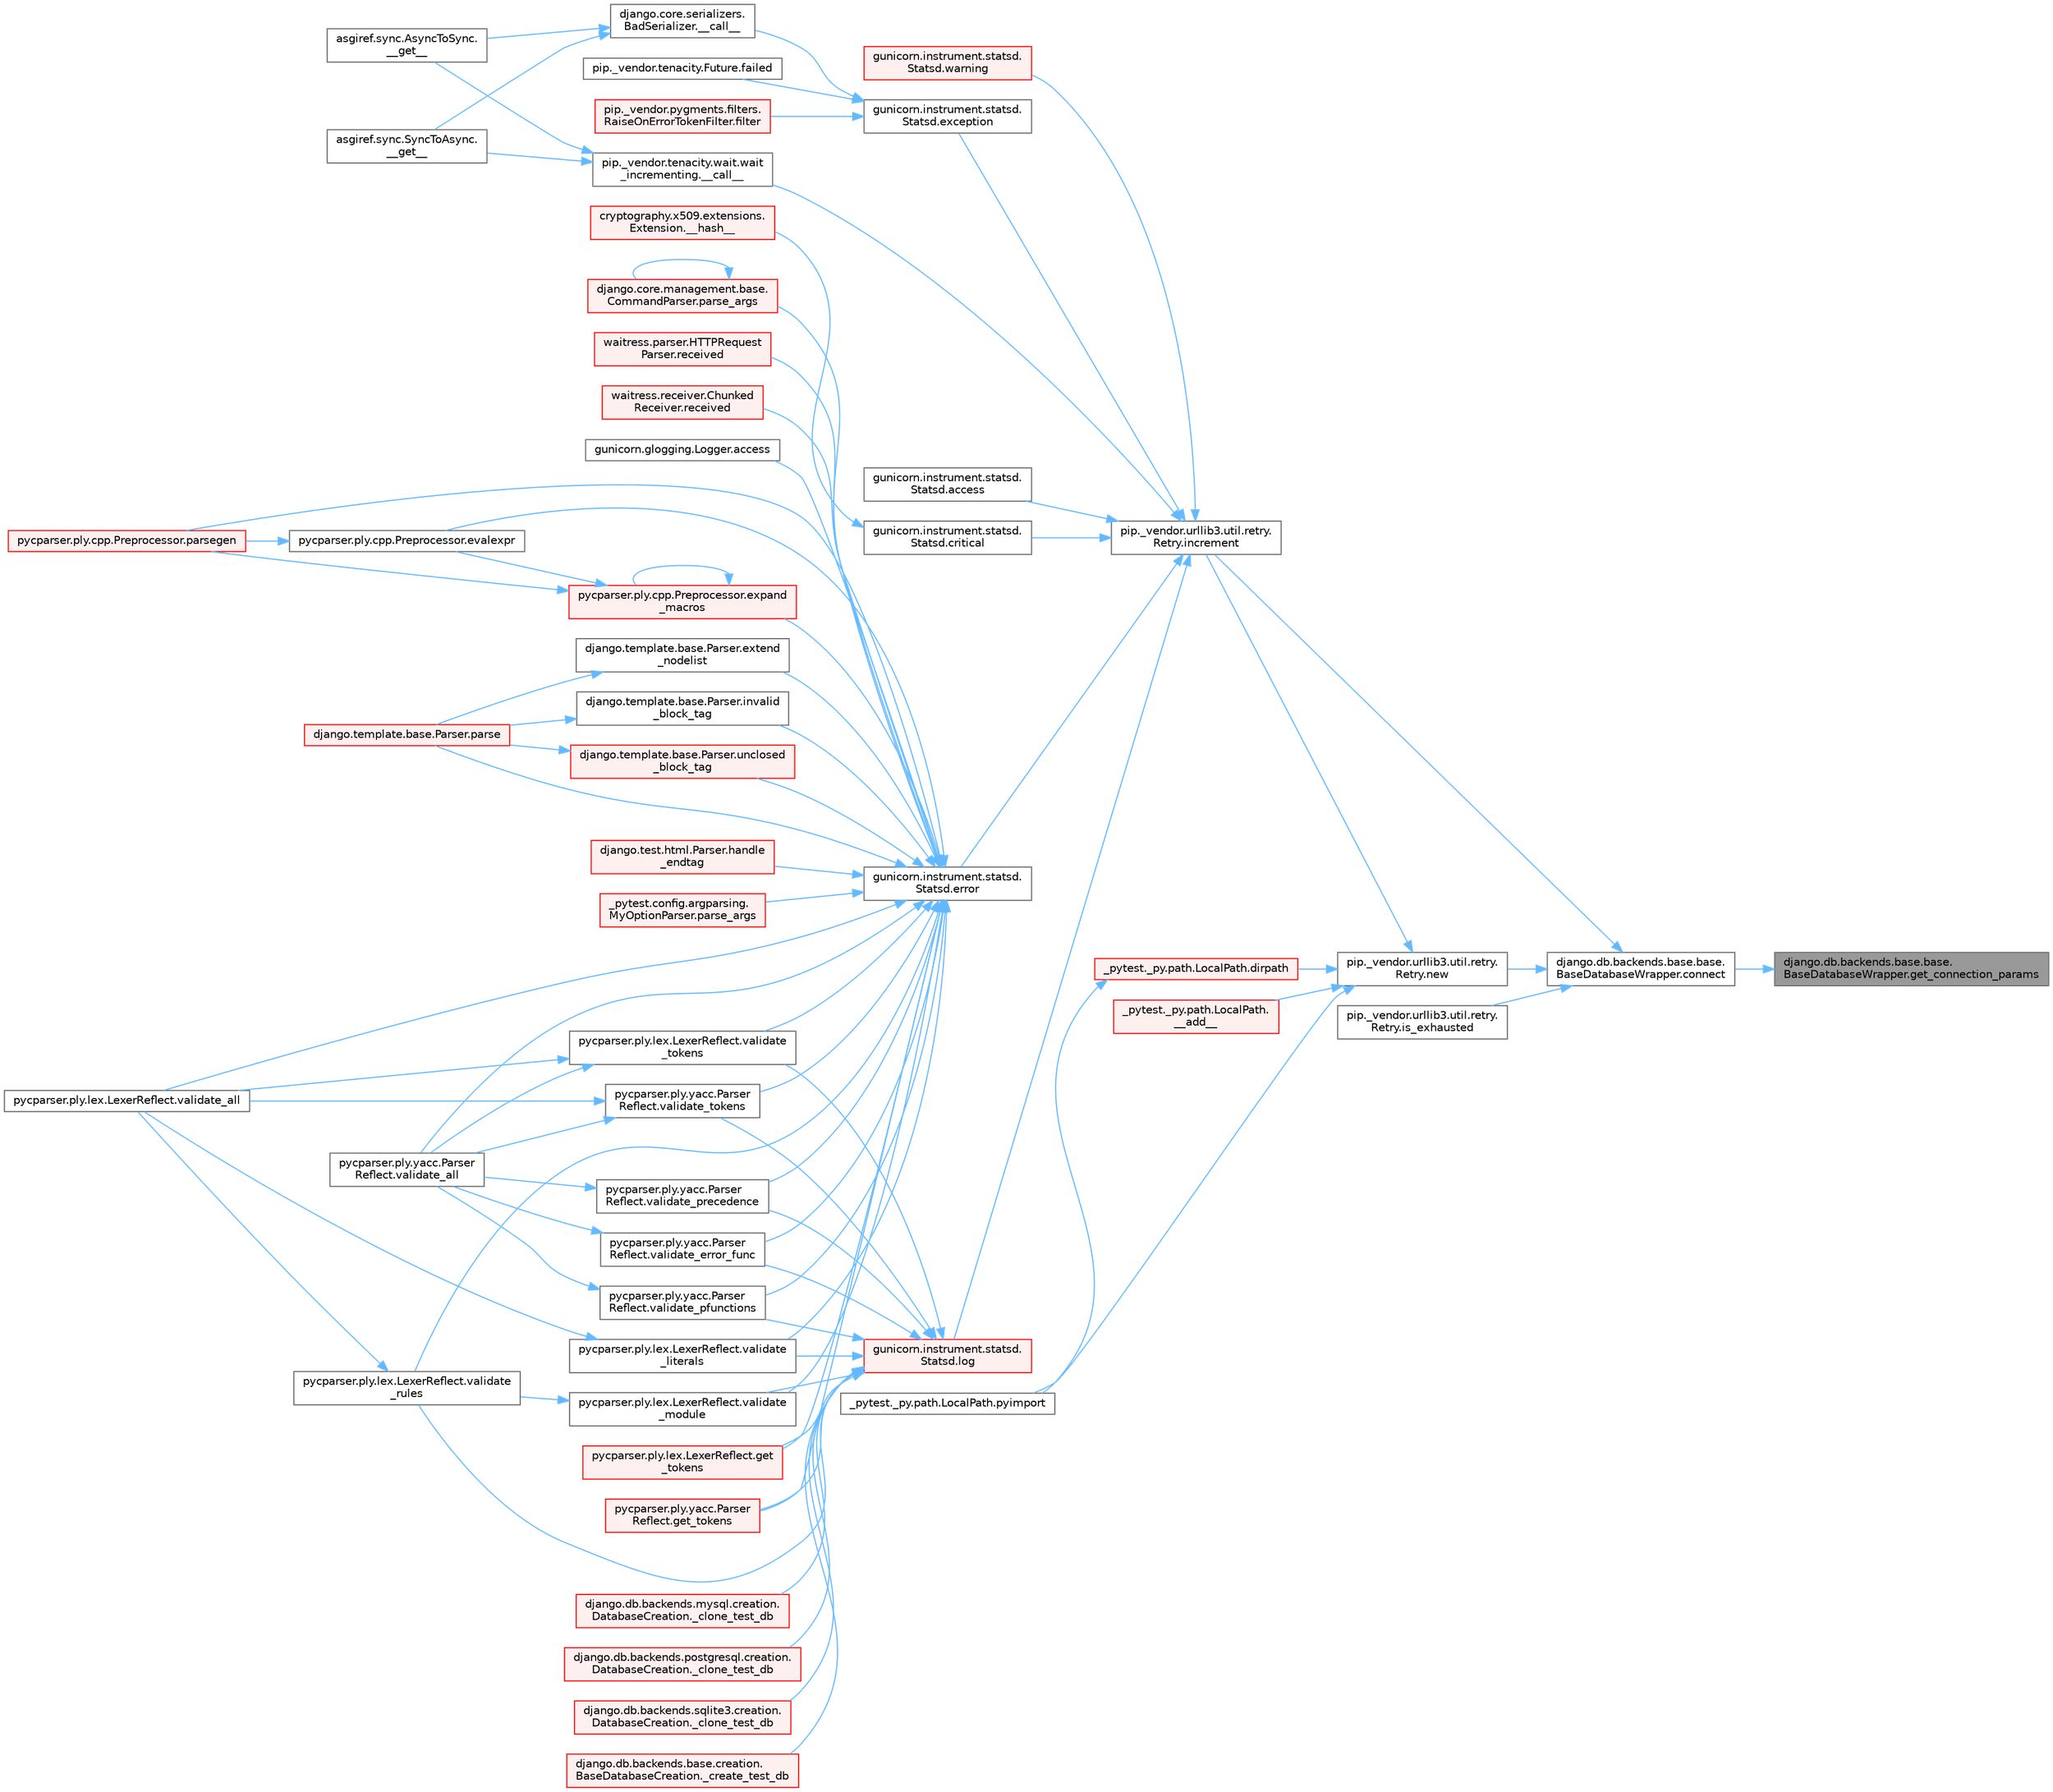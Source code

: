 digraph "django.db.backends.base.base.BaseDatabaseWrapper.get_connection_params"
{
 // LATEX_PDF_SIZE
  bgcolor="transparent";
  edge [fontname=Helvetica,fontsize=10,labelfontname=Helvetica,labelfontsize=10];
  node [fontname=Helvetica,fontsize=10,shape=box,height=0.2,width=0.4];
  rankdir="RL";
  Node1 [id="Node000001",label="django.db.backends.base.base.\lBaseDatabaseWrapper.get_connection_params",height=0.2,width=0.4,color="gray40", fillcolor="grey60", style="filled", fontcolor="black",tooltip=" "];
  Node1 -> Node2 [id="edge1_Node000001_Node000002",dir="back",color="steelblue1",style="solid",tooltip=" "];
  Node2 [id="Node000002",label="django.db.backends.base.base.\lBaseDatabaseWrapper.connect",height=0.2,width=0.4,color="grey40", fillcolor="white", style="filled",URL="$classdjango_1_1db_1_1backends_1_1base_1_1base_1_1_base_database_wrapper.html#a7b64171260c3bf790ed1f563fe48ec35",tooltip=" "];
  Node2 -> Node3 [id="edge2_Node000002_Node000003",dir="back",color="steelblue1",style="solid",tooltip=" "];
  Node3 [id="Node000003",label="pip._vendor.urllib3.util.retry.\lRetry.increment",height=0.2,width=0.4,color="grey40", fillcolor="white", style="filled",URL="$classpip_1_1__vendor_1_1urllib3_1_1util_1_1retry_1_1_retry.html#a88dd993ccb2ef4b2bfa9ad0571374b12",tooltip=" "];
  Node3 -> Node4 [id="edge3_Node000003_Node000004",dir="back",color="steelblue1",style="solid",tooltip=" "];
  Node4 [id="Node000004",label="pip._vendor.tenacity.wait.wait\l_incrementing.__call__",height=0.2,width=0.4,color="grey40", fillcolor="white", style="filled",URL="$classpip_1_1__vendor_1_1tenacity_1_1wait_1_1wait__incrementing.html#af47b0264325b86a85aa5cfd3b59a28cf",tooltip=" "];
  Node4 -> Node5 [id="edge4_Node000004_Node000005",dir="back",color="steelblue1",style="solid",tooltip=" "];
  Node5 [id="Node000005",label="asgiref.sync.AsyncToSync.\l__get__",height=0.2,width=0.4,color="grey40", fillcolor="white", style="filled",URL="$classasgiref_1_1sync_1_1_async_to_sync.html#a23e9ef7a73da98dad9e3f4e65846969b",tooltip=" "];
  Node4 -> Node6 [id="edge5_Node000004_Node000006",dir="back",color="steelblue1",style="solid",tooltip=" "];
  Node6 [id="Node000006",label="asgiref.sync.SyncToAsync.\l__get__",height=0.2,width=0.4,color="grey40", fillcolor="white", style="filled",URL="$classasgiref_1_1sync_1_1_sync_to_async.html#aebdfbe3f01079a529fd2f39810597381",tooltip=" "];
  Node3 -> Node7 [id="edge6_Node000003_Node000007",dir="back",color="steelblue1",style="solid",tooltip=" "];
  Node7 [id="Node000007",label="gunicorn.instrument.statsd.\lStatsd.access",height=0.2,width=0.4,color="grey40", fillcolor="white", style="filled",URL="$classgunicorn_1_1instrument_1_1statsd_1_1_statsd.html#a54238bd99ae3e429bb3efdae3a79e8e6",tooltip=" "];
  Node3 -> Node8 [id="edge7_Node000003_Node000008",dir="back",color="steelblue1",style="solid",tooltip=" "];
  Node8 [id="Node000008",label="gunicorn.instrument.statsd.\lStatsd.critical",height=0.2,width=0.4,color="grey40", fillcolor="white", style="filled",URL="$classgunicorn_1_1instrument_1_1statsd_1_1_statsd.html#a6a14e36bb7c86f86aa200f1ba8234786",tooltip=" "];
  Node8 -> Node9 [id="edge8_Node000008_Node000009",dir="back",color="steelblue1",style="solid",tooltip=" "];
  Node9 [id="Node000009",label="cryptography.x509.extensions.\lExtension.__hash__",height=0.2,width=0.4,color="red", fillcolor="#FFF0F0", style="filled",URL="$classcryptography_1_1x509_1_1extensions_1_1_extension.html#a7744510faba9373c947790041c25021e",tooltip=" "];
  Node3 -> Node20 [id="edge9_Node000003_Node000020",dir="back",color="steelblue1",style="solid",tooltip=" "];
  Node20 [id="Node000020",label="gunicorn.instrument.statsd.\lStatsd.error",height=0.2,width=0.4,color="grey40", fillcolor="white", style="filled",URL="$classgunicorn_1_1instrument_1_1statsd_1_1_statsd.html#a00ca379c910e5842719e48e617504c12",tooltip=" "];
  Node20 -> Node21 [id="edge10_Node000020_Node000021",dir="back",color="steelblue1",style="solid",tooltip=" "];
  Node21 [id="Node000021",label="gunicorn.glogging.Logger.access",height=0.2,width=0.4,color="grey40", fillcolor="white", style="filled",URL="$classgunicorn_1_1glogging_1_1_logger.html#a3b9fcb2cb9d7803a849f41d52df08b4b",tooltip=" "];
  Node20 -> Node22 [id="edge11_Node000020_Node000022",dir="back",color="steelblue1",style="solid",tooltip=" "];
  Node22 [id="Node000022",label="pycparser.ply.cpp.Preprocessor.evalexpr",height=0.2,width=0.4,color="grey40", fillcolor="white", style="filled",URL="$classpycparser_1_1ply_1_1cpp_1_1_preprocessor.html#a3c16ad6c28242d1214d20158b02ecabd",tooltip=" "];
  Node22 -> Node23 [id="edge12_Node000022_Node000023",dir="back",color="steelblue1",style="solid",tooltip=" "];
  Node23 [id="Node000023",label="pycparser.ply.cpp.Preprocessor.parsegen",height=0.2,width=0.4,color="red", fillcolor="#FFF0F0", style="filled",URL="$classpycparser_1_1ply_1_1cpp_1_1_preprocessor.html#aad71ed64ebab07f9eafb0b36f9108723",tooltip=" "];
  Node20 -> Node1602 [id="edge13_Node000020_Node001602",dir="back",color="steelblue1",style="solid",tooltip=" "];
  Node1602 [id="Node001602",label="pycparser.ply.cpp.Preprocessor.expand\l_macros",height=0.2,width=0.4,color="red", fillcolor="#FFF0F0", style="filled",URL="$classpycparser_1_1ply_1_1cpp_1_1_preprocessor.html#a4ac7e926ac9f68ef96f58e704a570d42",tooltip=" "];
  Node1602 -> Node22 [id="edge14_Node001602_Node000022",dir="back",color="steelblue1",style="solid",tooltip=" "];
  Node1602 -> Node1602 [id="edge15_Node001602_Node001602",dir="back",color="steelblue1",style="solid",tooltip=" "];
  Node1602 -> Node23 [id="edge16_Node001602_Node000023",dir="back",color="steelblue1",style="solid",tooltip=" "];
  Node20 -> Node1604 [id="edge17_Node000020_Node001604",dir="back",color="steelblue1",style="solid",tooltip=" "];
  Node1604 [id="Node001604",label="django.template.base.Parser.extend\l_nodelist",height=0.2,width=0.4,color="grey40", fillcolor="white", style="filled",URL="$classdjango_1_1template_1_1base_1_1_parser.html#a18cc3b61dee227ebe679d5a97e219f55",tooltip=" "];
  Node1604 -> Node1605 [id="edge18_Node001604_Node001605",dir="back",color="steelblue1",style="solid",tooltip=" "];
  Node1605 [id="Node001605",label="django.template.base.Parser.parse",height=0.2,width=0.4,color="red", fillcolor="#FFF0F0", style="filled",URL="$classdjango_1_1template_1_1base_1_1_parser.html#adf49a6d849c5bc731f4dcd79bbd13e52",tooltip=" "];
  Node20 -> Node1612 [id="edge19_Node000020_Node001612",dir="back",color="steelblue1",style="solid",tooltip=" "];
  Node1612 [id="Node001612",label="pycparser.ply.lex.LexerReflect.get\l_tokens",height=0.2,width=0.4,color="red", fillcolor="#FFF0F0", style="filled",URL="$classpycparser_1_1ply_1_1lex_1_1_lexer_reflect.html#a10983bce282c9b55abb82ce3807c6286",tooltip=" "];
  Node20 -> Node1614 [id="edge20_Node000020_Node001614",dir="back",color="steelblue1",style="solid",tooltip=" "];
  Node1614 [id="Node001614",label="pycparser.ply.yacc.Parser\lReflect.get_tokens",height=0.2,width=0.4,color="red", fillcolor="#FFF0F0", style="filled",URL="$classpycparser_1_1ply_1_1yacc_1_1_parser_reflect.html#a32a8391d1552f74d1fd812eec68dc908",tooltip=" "];
  Node20 -> Node1615 [id="edge21_Node000020_Node001615",dir="back",color="steelblue1",style="solid",tooltip=" "];
  Node1615 [id="Node001615",label="django.test.html.Parser.handle\l_endtag",height=0.2,width=0.4,color="red", fillcolor="#FFF0F0", style="filled",URL="$classdjango_1_1test_1_1html_1_1_parser.html#a884b3359f3c54327e1eb7315d24e003d",tooltip=" "];
  Node20 -> Node1617 [id="edge22_Node000020_Node001617",dir="back",color="steelblue1",style="solid",tooltip=" "];
  Node1617 [id="Node001617",label="django.template.base.Parser.invalid\l_block_tag",height=0.2,width=0.4,color="grey40", fillcolor="white", style="filled",URL="$classdjango_1_1template_1_1base_1_1_parser.html#ad5b5b4e7969f94be4891ad344fb51af5",tooltip=" "];
  Node1617 -> Node1605 [id="edge23_Node001617_Node001605",dir="back",color="steelblue1",style="solid",tooltip=" "];
  Node20 -> Node1605 [id="edge24_Node000020_Node001605",dir="back",color="steelblue1",style="solid",tooltip=" "];
  Node20 -> Node1618 [id="edge25_Node000020_Node001618",dir="back",color="steelblue1",style="solid",tooltip=" "];
  Node1618 [id="Node001618",label="_pytest.config.argparsing.\lMyOptionParser.parse_args",height=0.2,width=0.4,color="red", fillcolor="#FFF0F0", style="filled",URL="$class__pytest_1_1config_1_1argparsing_1_1_my_option_parser.html#ab9c41ef7aa3563347d264f1b7a8a1a66",tooltip=" "];
  Node20 -> Node1621 [id="edge26_Node000020_Node001621",dir="back",color="steelblue1",style="solid",tooltip=" "];
  Node1621 [id="Node001621",label="django.core.management.base.\lCommandParser.parse_args",height=0.2,width=0.4,color="red", fillcolor="#FFF0F0", style="filled",URL="$classdjango_1_1core_1_1management_1_1base_1_1_command_parser.html#a3bfc67243196388c65ea6d0755637db5",tooltip=" "];
  Node1621 -> Node1621 [id="edge27_Node001621_Node001621",dir="back",color="steelblue1",style="solid",tooltip=" "];
  Node20 -> Node23 [id="edge28_Node000020_Node000023",dir="back",color="steelblue1",style="solid",tooltip=" "];
  Node20 -> Node1622 [id="edge29_Node000020_Node001622",dir="back",color="steelblue1",style="solid",tooltip=" "];
  Node1622 [id="Node001622",label="waitress.parser.HTTPRequest\lParser.received",height=0.2,width=0.4,color="red", fillcolor="#FFF0F0", style="filled",URL="$classwaitress_1_1parser_1_1_h_t_t_p_request_parser.html#a37aaf6b973fa4959ae4fe6fe4048fc24",tooltip=" "];
  Node20 -> Node1623 [id="edge30_Node000020_Node001623",dir="back",color="steelblue1",style="solid",tooltip=" "];
  Node1623 [id="Node001623",label="waitress.receiver.Chunked\lReceiver.received",height=0.2,width=0.4,color="red", fillcolor="#FFF0F0", style="filled",URL="$classwaitress_1_1receiver_1_1_chunked_receiver.html#a560337d435bad205b28d765329a3d9e0",tooltip=" "];
  Node20 -> Node1624 [id="edge31_Node000020_Node001624",dir="back",color="steelblue1",style="solid",tooltip=" "];
  Node1624 [id="Node001624",label="django.template.base.Parser.unclosed\l_block_tag",height=0.2,width=0.4,color="red", fillcolor="#FFF0F0", style="filled",URL="$classdjango_1_1template_1_1base_1_1_parser.html#a5ee190e13908db0573b7687deb43b639",tooltip=" "];
  Node1624 -> Node1605 [id="edge32_Node001624_Node001605",dir="back",color="steelblue1",style="solid",tooltip=" "];
  Node20 -> Node1626 [id="edge33_Node000020_Node001626",dir="back",color="steelblue1",style="solid",tooltip=" "];
  Node1626 [id="Node001626",label="pycparser.ply.lex.LexerReflect.validate_all",height=0.2,width=0.4,color="grey40", fillcolor="white", style="filled",URL="$classpycparser_1_1ply_1_1lex_1_1_lexer_reflect.html#a218bcca937278cc45093167729bfb7ac",tooltip=" "];
  Node20 -> Node1432 [id="edge34_Node000020_Node001432",dir="back",color="steelblue1",style="solid",tooltip=" "];
  Node1432 [id="Node001432",label="pycparser.ply.yacc.Parser\lReflect.validate_all",height=0.2,width=0.4,color="grey40", fillcolor="white", style="filled",URL="$classpycparser_1_1ply_1_1yacc_1_1_parser_reflect.html#a96ac0824424f670c89156918f699b845",tooltip=" "];
  Node20 -> Node1627 [id="edge35_Node000020_Node001627",dir="back",color="steelblue1",style="solid",tooltip=" "];
  Node1627 [id="Node001627",label="pycparser.ply.yacc.Parser\lReflect.validate_error_func",height=0.2,width=0.4,color="grey40", fillcolor="white", style="filled",URL="$classpycparser_1_1ply_1_1yacc_1_1_parser_reflect.html#abb7904164b127d4246ed5a91ddf741a8",tooltip=" "];
  Node1627 -> Node1432 [id="edge36_Node001627_Node001432",dir="back",color="steelblue1",style="solid",tooltip=" "];
  Node20 -> Node1628 [id="edge37_Node000020_Node001628",dir="back",color="steelblue1",style="solid",tooltip=" "];
  Node1628 [id="Node001628",label="pycparser.ply.lex.LexerReflect.validate\l_literals",height=0.2,width=0.4,color="grey40", fillcolor="white", style="filled",URL="$classpycparser_1_1ply_1_1lex_1_1_lexer_reflect.html#a7797d2874e80da683e656d5ba97f4a11",tooltip=" "];
  Node1628 -> Node1626 [id="edge38_Node001628_Node001626",dir="back",color="steelblue1",style="solid",tooltip=" "];
  Node20 -> Node1629 [id="edge39_Node000020_Node001629",dir="back",color="steelblue1",style="solid",tooltip=" "];
  Node1629 [id="Node001629",label="pycparser.ply.lex.LexerReflect.validate\l_module",height=0.2,width=0.4,color="grey40", fillcolor="white", style="filled",URL="$classpycparser_1_1ply_1_1lex_1_1_lexer_reflect.html#ac4c78bbfe7d389bff02bd7fb7222d4f9",tooltip=" "];
  Node1629 -> Node1630 [id="edge40_Node001629_Node001630",dir="back",color="steelblue1",style="solid",tooltip=" "];
  Node1630 [id="Node001630",label="pycparser.ply.lex.LexerReflect.validate\l_rules",height=0.2,width=0.4,color="grey40", fillcolor="white", style="filled",URL="$classpycparser_1_1ply_1_1lex_1_1_lexer_reflect.html#a16c717b08e8dfb81b432995308be295a",tooltip=" "];
  Node1630 -> Node1626 [id="edge41_Node001630_Node001626",dir="back",color="steelblue1",style="solid",tooltip=" "];
  Node20 -> Node1631 [id="edge42_Node000020_Node001631",dir="back",color="steelblue1",style="solid",tooltip=" "];
  Node1631 [id="Node001631",label="pycparser.ply.yacc.Parser\lReflect.validate_pfunctions",height=0.2,width=0.4,color="grey40", fillcolor="white", style="filled",URL="$classpycparser_1_1ply_1_1yacc_1_1_parser_reflect.html#ad6caed0ceb47c1d26816271401d68b32",tooltip=" "];
  Node1631 -> Node1432 [id="edge43_Node001631_Node001432",dir="back",color="steelblue1",style="solid",tooltip=" "];
  Node20 -> Node1632 [id="edge44_Node000020_Node001632",dir="back",color="steelblue1",style="solid",tooltip=" "];
  Node1632 [id="Node001632",label="pycparser.ply.yacc.Parser\lReflect.validate_precedence",height=0.2,width=0.4,color="grey40", fillcolor="white", style="filled",URL="$classpycparser_1_1ply_1_1yacc_1_1_parser_reflect.html#a21d35acc015ce3c629247dc491dd9d20",tooltip=" "];
  Node1632 -> Node1432 [id="edge45_Node001632_Node001432",dir="back",color="steelblue1",style="solid",tooltip=" "];
  Node20 -> Node1630 [id="edge46_Node000020_Node001630",dir="back",color="steelblue1",style="solid",tooltip=" "];
  Node20 -> Node1633 [id="edge47_Node000020_Node001633",dir="back",color="steelblue1",style="solid",tooltip=" "];
  Node1633 [id="Node001633",label="pycparser.ply.lex.LexerReflect.validate\l_tokens",height=0.2,width=0.4,color="grey40", fillcolor="white", style="filled",URL="$classpycparser_1_1ply_1_1lex_1_1_lexer_reflect.html#a4bdc9e539877f748edefcd978105615b",tooltip=" "];
  Node1633 -> Node1626 [id="edge48_Node001633_Node001626",dir="back",color="steelblue1",style="solid",tooltip=" "];
  Node1633 -> Node1432 [id="edge49_Node001633_Node001432",dir="back",color="steelblue1",style="solid",tooltip=" "];
  Node20 -> Node1634 [id="edge50_Node000020_Node001634",dir="back",color="steelblue1",style="solid",tooltip=" "];
  Node1634 [id="Node001634",label="pycparser.ply.yacc.Parser\lReflect.validate_tokens",height=0.2,width=0.4,color="grey40", fillcolor="white", style="filled",URL="$classpycparser_1_1ply_1_1yacc_1_1_parser_reflect.html#a8fc22ab3debc6125e0b5cd26910f94f4",tooltip=" "];
  Node1634 -> Node1626 [id="edge51_Node001634_Node001626",dir="back",color="steelblue1",style="solid",tooltip=" "];
  Node1634 -> Node1432 [id="edge52_Node001634_Node001432",dir="back",color="steelblue1",style="solid",tooltip=" "];
  Node3 -> Node3173 [id="edge53_Node000003_Node003173",dir="back",color="steelblue1",style="solid",tooltip=" "];
  Node3173 [id="Node003173",label="gunicorn.instrument.statsd.\lStatsd.exception",height=0.2,width=0.4,color="grey40", fillcolor="white", style="filled",URL="$classgunicorn_1_1instrument_1_1statsd_1_1_statsd.html#adb608a3f95da3d6e3a9c000265fd866b",tooltip=" "];
  Node3173 -> Node3174 [id="edge54_Node003173_Node003174",dir="back",color="steelblue1",style="solid",tooltip=" "];
  Node3174 [id="Node003174",label="django.core.serializers.\lBadSerializer.__call__",height=0.2,width=0.4,color="grey40", fillcolor="white", style="filled",URL="$classdjango_1_1core_1_1serializers_1_1_bad_serializer.html#a6e73e3ac062790cfce2cf052525ec528",tooltip=" "];
  Node3174 -> Node5 [id="edge55_Node003174_Node000005",dir="back",color="steelblue1",style="solid",tooltip=" "];
  Node3174 -> Node6 [id="edge56_Node003174_Node000006",dir="back",color="steelblue1",style="solid",tooltip=" "];
  Node3173 -> Node3175 [id="edge57_Node003173_Node003175",dir="back",color="steelblue1",style="solid",tooltip=" "];
  Node3175 [id="Node003175",label="pip._vendor.tenacity.Future.failed",height=0.2,width=0.4,color="grey40", fillcolor="white", style="filled",URL="$classpip_1_1__vendor_1_1tenacity_1_1_future.html#affa139740865e503ef9e4b87a38c0657",tooltip=" "];
  Node3173 -> Node3176 [id="edge58_Node003173_Node003176",dir="back",color="steelblue1",style="solid",tooltip=" "];
  Node3176 [id="Node003176",label="pip._vendor.pygments.filters.\lRaiseOnErrorTokenFilter.filter",height=0.2,width=0.4,color="red", fillcolor="#FFF0F0", style="filled",URL="$classpip_1_1__vendor_1_1pygments_1_1filters_1_1_raise_on_error_token_filter.html#aacf420bb16c8d3a430b88e78ee35b253",tooltip=" "];
  Node3 -> Node3177 [id="edge59_Node000003_Node003177",dir="back",color="steelblue1",style="solid",tooltip=" "];
  Node3177 [id="Node003177",label="gunicorn.instrument.statsd.\lStatsd.log",height=0.2,width=0.4,color="red", fillcolor="#FFF0F0", style="filled",URL="$classgunicorn_1_1instrument_1_1statsd_1_1_statsd.html#ab99145cf0b7c66dbcebcbdcbd44b4953",tooltip=" "];
  Node3177 -> Node377 [id="edge60_Node003177_Node000377",dir="back",color="steelblue1",style="solid",tooltip=" "];
  Node377 [id="Node000377",label="django.db.backends.mysql.creation.\lDatabaseCreation._clone_test_db",height=0.2,width=0.4,color="red", fillcolor="#FFF0F0", style="filled",URL="$classdjango_1_1db_1_1backends_1_1mysql_1_1creation_1_1_database_creation.html#ab4d99b6a9b6a81141d0fba9440d91619",tooltip=" "];
  Node3177 -> Node379 [id="edge61_Node003177_Node000379",dir="back",color="steelblue1",style="solid",tooltip=" "];
  Node379 [id="Node000379",label="django.db.backends.postgresql.creation.\lDatabaseCreation._clone_test_db",height=0.2,width=0.4,color="red", fillcolor="#FFF0F0", style="filled",URL="$classdjango_1_1db_1_1backends_1_1postgresql_1_1creation_1_1_database_creation.html#ab57e8a2ba94a8a4888fd435036b4c322",tooltip=" "];
  Node3177 -> Node380 [id="edge62_Node003177_Node000380",dir="back",color="steelblue1",style="solid",tooltip=" "];
  Node380 [id="Node000380",label="django.db.backends.sqlite3.creation.\lDatabaseCreation._clone_test_db",height=0.2,width=0.4,color="red", fillcolor="#FFF0F0", style="filled",URL="$classdjango_1_1db_1_1backends_1_1sqlite3_1_1creation_1_1_database_creation.html#a43a28bd11187e2b0677fd0be7643387b",tooltip=" "];
  Node3177 -> Node381 [id="edge63_Node003177_Node000381",dir="back",color="steelblue1",style="solid",tooltip=" "];
  Node381 [id="Node000381",label="django.db.backends.base.creation.\lBaseDatabaseCreation._create_test_db",height=0.2,width=0.4,color="red", fillcolor="#FFF0F0", style="filled",URL="$classdjango_1_1db_1_1backends_1_1base_1_1creation_1_1_base_database_creation.html#a3782aff49b95503af2f0e518a10dc22d",tooltip=" "];
  Node3177 -> Node1612 [id="edge64_Node003177_Node001612",dir="back",color="steelblue1",style="solid",tooltip=" "];
  Node3177 -> Node1614 [id="edge65_Node003177_Node001614",dir="back",color="steelblue1",style="solid",tooltip=" "];
  Node3177 -> Node1627 [id="edge66_Node003177_Node001627",dir="back",color="steelblue1",style="solid",tooltip=" "];
  Node3177 -> Node1628 [id="edge67_Node003177_Node001628",dir="back",color="steelblue1",style="solid",tooltip=" "];
  Node3177 -> Node1629 [id="edge68_Node003177_Node001629",dir="back",color="steelblue1",style="solid",tooltip=" "];
  Node3177 -> Node1631 [id="edge69_Node003177_Node001631",dir="back",color="steelblue1",style="solid",tooltip=" "];
  Node3177 -> Node1632 [id="edge70_Node003177_Node001632",dir="back",color="steelblue1",style="solid",tooltip=" "];
  Node3177 -> Node1630 [id="edge71_Node003177_Node001630",dir="back",color="steelblue1",style="solid",tooltip=" "];
  Node3177 -> Node1633 [id="edge72_Node003177_Node001633",dir="back",color="steelblue1",style="solid",tooltip=" "];
  Node3177 -> Node1634 [id="edge73_Node003177_Node001634",dir="back",color="steelblue1",style="solid",tooltip=" "];
  Node3 -> Node3178 [id="edge74_Node000003_Node003178",dir="back",color="steelblue1",style="solid",tooltip=" "];
  Node3178 [id="Node003178",label="gunicorn.instrument.statsd.\lStatsd.warning",height=0.2,width=0.4,color="red", fillcolor="#FFF0F0", style="filled",URL="$classgunicorn_1_1instrument_1_1statsd_1_1_statsd.html#a4b25361c9be113a5555acee1dd23fc61",tooltip=" "];
  Node2 -> Node931 [id="edge75_Node000002_Node000931",dir="back",color="steelblue1",style="solid",tooltip=" "];
  Node931 [id="Node000931",label="pip._vendor.urllib3.util.retry.\lRetry.is_exhausted",height=0.2,width=0.4,color="grey40", fillcolor="white", style="filled",URL="$classpip_1_1__vendor_1_1urllib3_1_1util_1_1retry_1_1_retry.html#ad8d42bd72e35f497daf9a0359560969d",tooltip=" "];
  Node2 -> Node932 [id="edge76_Node000002_Node000932",dir="back",color="steelblue1",style="solid",tooltip=" "];
  Node932 [id="Node000932",label="pip._vendor.urllib3.util.retry.\lRetry.new",height=0.2,width=0.4,color="grey40", fillcolor="white", style="filled",URL="$classpip_1_1__vendor_1_1urllib3_1_1util_1_1retry_1_1_retry.html#ab806585412b9d9b3c0d882fb4bd8d3c0",tooltip=" "];
  Node932 -> Node665 [id="edge77_Node000932_Node000665",dir="back",color="steelblue1",style="solid",tooltip=" "];
  Node665 [id="Node000665",label="_pytest._py.path.LocalPath.\l__add__",height=0.2,width=0.4,color="red", fillcolor="#FFF0F0", style="filled",URL="$class__pytest_1_1__py_1_1path_1_1_local_path.html#abe95df43f29943a2ec6ccad0c25662da",tooltip=" "];
  Node932 -> Node933 [id="edge78_Node000932_Node000933",dir="back",color="steelblue1",style="solid",tooltip=" "];
  Node933 [id="Node000933",label="_pytest._py.path.LocalPath.dirpath",height=0.2,width=0.4,color="red", fillcolor="#FFF0F0", style="filled",URL="$class__pytest_1_1__py_1_1path_1_1_local_path.html#aa8766bdaffd39f928eaae6f30b741b05",tooltip=" "];
  Node933 -> Node1117 [id="edge79_Node000933_Node001117",dir="back",color="steelblue1",style="solid",tooltip=" "];
  Node1117 [id="Node001117",label="_pytest._py.path.LocalPath.pyimport",height=0.2,width=0.4,color="grey40", fillcolor="white", style="filled",URL="$class__pytest_1_1__py_1_1path_1_1_local_path.html#aaf2fbd0a1a8554d138b60c28ca682b75",tooltip=" "];
  Node932 -> Node3 [id="edge80_Node000932_Node000003",dir="back",color="steelblue1",style="solid",tooltip=" "];
  Node932 -> Node1117 [id="edge81_Node000932_Node001117",dir="back",color="steelblue1",style="solid",tooltip=" "];
}
